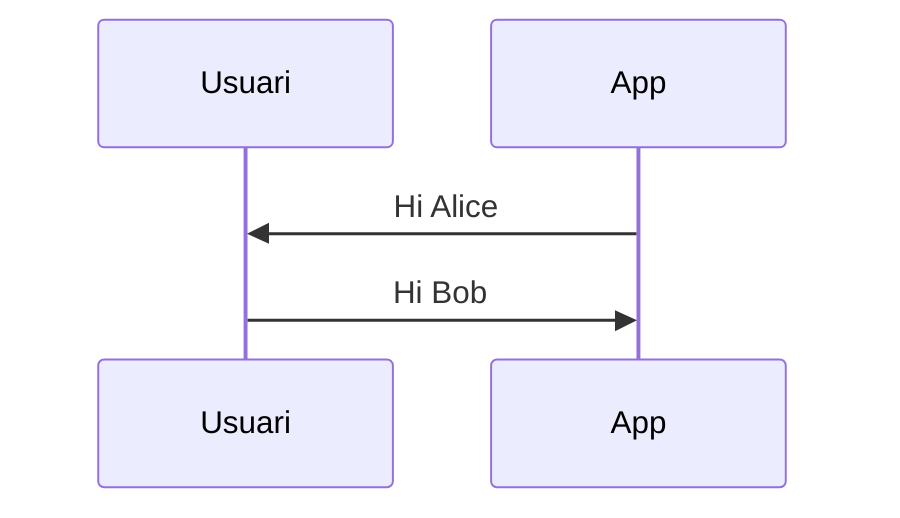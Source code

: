 sequenceDiagram
    participant Usuari
    participant App
    App->>Usuari: Hi Alice
    Usuari->>App: Hi Bob